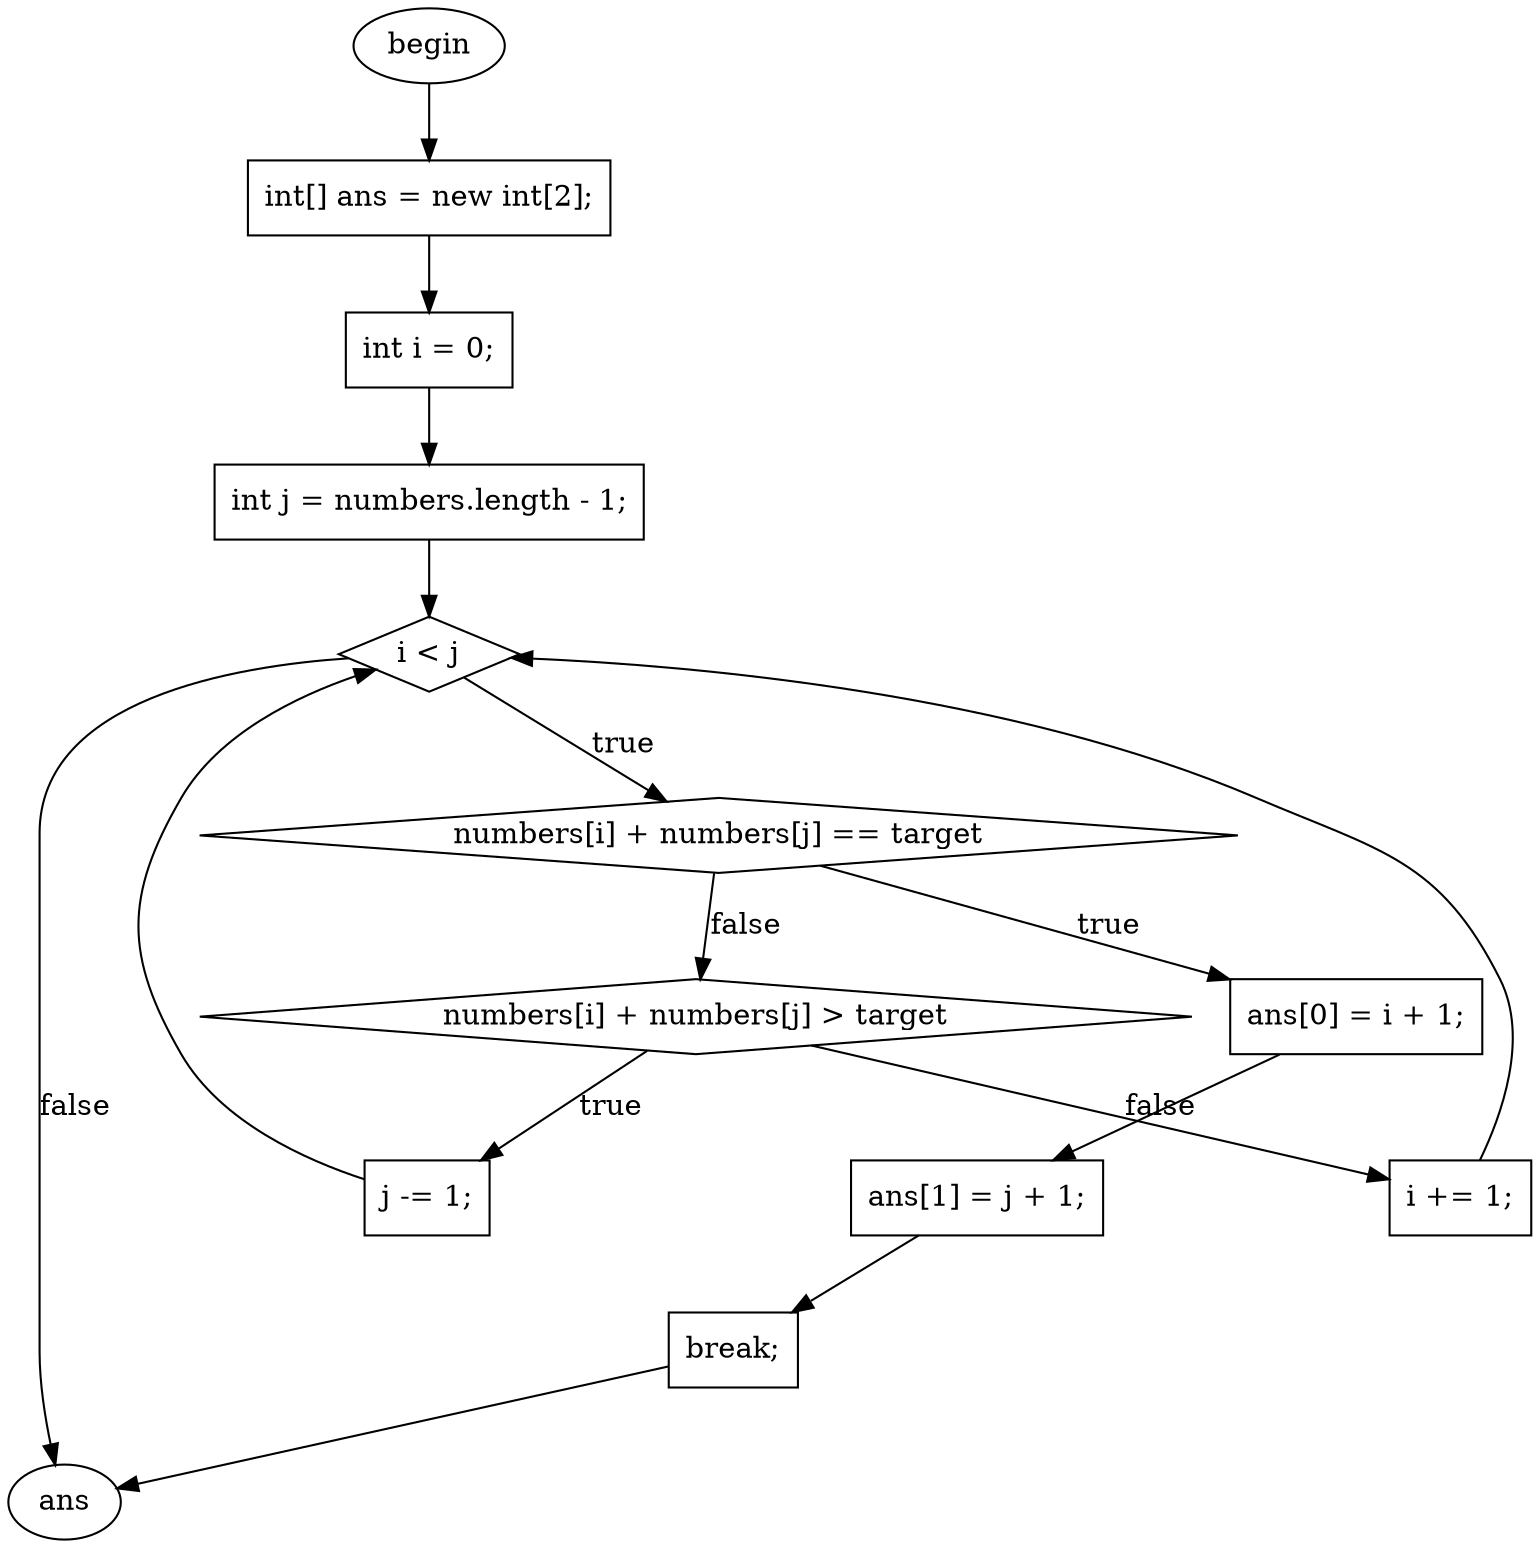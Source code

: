 digraph G{
F0T0[ shape=ellipse, label="begin", style="filled", fillcolor="white"]
F45T67[ shape=box, label="int[] ans = new int[2];", style="filled", fillcolor="white"]
F73T82[ shape=box, label="int i = 0;", style="filled", fillcolor="white"]
F88T114[ shape=box, label="int j = numbers.length - 1;", style="filled", fillcolor="white"]
F120T420[ shape=diamond, label="i \< j", style="filled", fillcolor="white"]
F142T414[ shape=diamond, label="numbers[i] + numbers[j] == target", style="filled", fillcolor="white"]
F191T205[ shape=box, label="ans[0] = i + 1;", style="filled", fillcolor="white"]
F215T229[ shape=box, label="ans[1] = j + 1;", style="filled", fillcolor="white"]
F239T244[ shape=box, label="break;", style="filled", fillcolor="white"]
F259T414TelseIf[ shape=diamond, label="numbers[i] + numbers[j] \> target", style="filled", fillcolor="white"]
F369T375[ shape=box, label="j -= 1;", style="filled", fillcolor="white"]
F400T406[ shape=box, label="i += 1;", style="filled", fillcolor="white"]
F426T436[ shape=ellipse, label="ans", style="filled", fillcolor="white"]
F0T0 -> F45T67
F45T67 -> F73T82
F73T82 -> F88T114
F88T114 -> F120T420
F191T205 -> F215T229
F215T229 -> F239T244
F120T420 -> F142T414[label="true"]
F142T414 -> F191T205[label="true"]
F142T414 -> F259T414TelseIf[label="false"]
F259T414TelseIf -> F369T375[label="true"]
F259T414TelseIf -> F400T406[label="false"]
F369T375 -> F120T420
F400T406 -> F120T420
F239T244 -> F426T436
F120T420 -> F426T436[label="false"]
}
